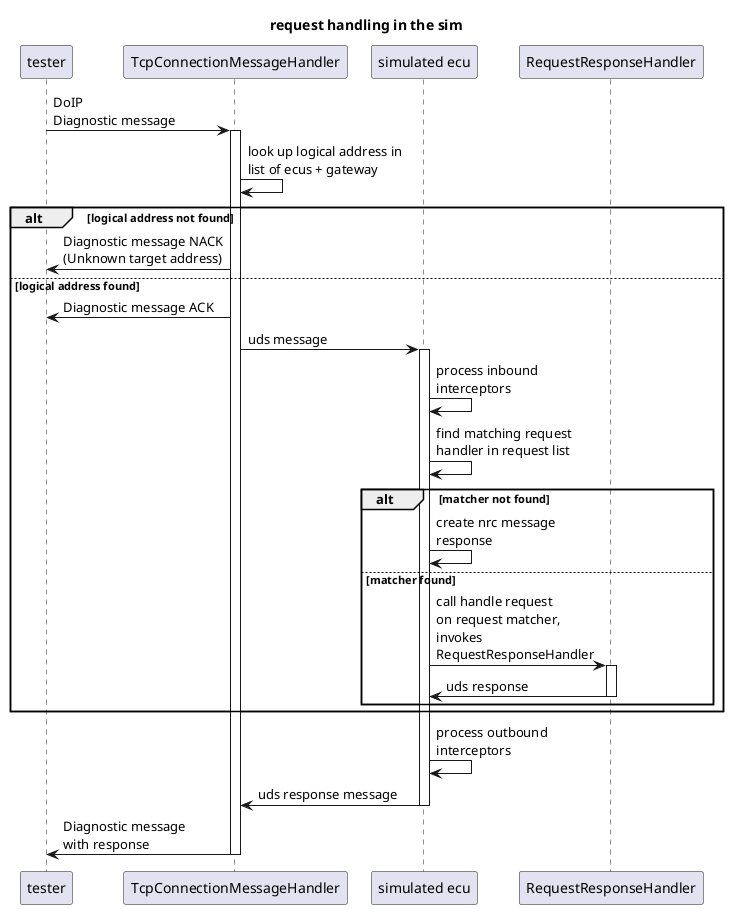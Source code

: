 @startuml

title request handling in the sim

participant tester
participant TcpConnectionMessageHandler as mh
participant "simulated ecu" as ecu
participant RequestResponseHandler as rh

tester -> mh : DoIP\nDiagnostic message

activate mh
mh -> mh : look up logical address in\nlist of ecus + gateway

alt logical address not found
mh -> tester : Diagnostic message NACK\n(Unknown target address)

else logical address found

mh -> tester : Diagnostic message ACK

mh -> ecu : uds message
activate ecu

ecu -> ecu : process inbound\ninterceptors
ecu -> ecu : find matching request\nhandler in request list

alt matcher not found

ecu -> ecu : create nrc message\nresponse


else matcher found

ecu -> rh : call handle request\non request matcher,\ninvokes\nRequestResponseHandler
activate rh

rh -> ecu : uds response
deactivate rh

end
end

ecu -> ecu : process outbound\ninterceptors
ecu -> mh : uds response message

deactivate ecu

mh -> tester : Diagnostic message\nwith response

deactivate mh

@enduml
